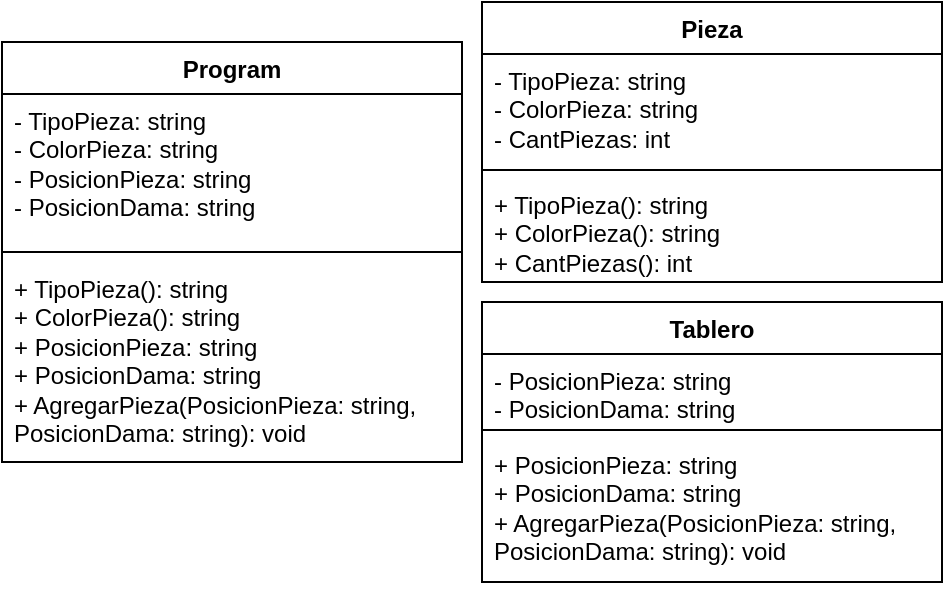 <mxfile version="24.3.1" type="onedrive">
  <diagram name="Página-1" id="Oa6dAda2oM2kyvpP0XiP">
    <mxGraphModel grid="1" page="1" gridSize="10" guides="1" tooltips="1" connect="1" arrows="1" fold="1" pageScale="1" pageWidth="827" pageHeight="1169" math="0" shadow="0">
      <root>
        <mxCell id="0" />
        <mxCell id="1" parent="0" />
        <mxCell id="MIvY2RKmO17FQtTJNGd5-2" value="Tablero" style="swimlane;fontStyle=1;align=center;verticalAlign=top;childLayout=stackLayout;horizontal=1;startSize=26;horizontalStack=0;resizeParent=1;resizeParentMax=0;resizeLast=0;collapsible=1;marginBottom=0;whiteSpace=wrap;html=1;" vertex="1" parent="1">
          <mxGeometry x="600" y="350" width="230" height="140" as="geometry" />
        </mxCell>
        <mxCell id="MIvY2RKmO17FQtTJNGd5-3" value="- PosicionPieza: string&lt;div&gt;- PosicionDama: string&lt;/div&gt;" style="text;strokeColor=none;fillColor=none;align=left;verticalAlign=top;spacingLeft=4;spacingRight=4;overflow=hidden;rotatable=0;points=[[0,0.5],[1,0.5]];portConstraint=eastwest;whiteSpace=wrap;html=1;" vertex="1" parent="MIvY2RKmO17FQtTJNGd5-2">
          <mxGeometry y="26" width="230" height="34" as="geometry" />
        </mxCell>
        <mxCell id="MIvY2RKmO17FQtTJNGd5-4" value="" style="line;strokeWidth=1;fillColor=none;align=left;verticalAlign=middle;spacingTop=-1;spacingLeft=3;spacingRight=3;rotatable=0;labelPosition=right;points=[];portConstraint=eastwest;strokeColor=inherit;" vertex="1" parent="MIvY2RKmO17FQtTJNGd5-2">
          <mxGeometry y="60" width="230" height="8" as="geometry" />
        </mxCell>
        <mxCell id="MIvY2RKmO17FQtTJNGd5-5" value="&lt;div&gt;+ PosicionPieza: string&lt;/div&gt;&lt;div&gt;+ PosicionDama: string&lt;/div&gt;+ AgregarPieza(PosicionPieza: string, PosicionDama: string): void" style="text;strokeColor=none;fillColor=none;align=left;verticalAlign=top;spacingLeft=4;spacingRight=4;overflow=hidden;rotatable=0;points=[[0,0.5],[1,0.5]];portConstraint=eastwest;whiteSpace=wrap;html=1;" vertex="1" parent="MIvY2RKmO17FQtTJNGd5-2">
          <mxGeometry y="68" width="230" height="72" as="geometry" />
        </mxCell>
        <mxCell id="MIvY2RKmO17FQtTJNGd5-6" value="Pieza" style="swimlane;fontStyle=1;align=center;verticalAlign=top;childLayout=stackLayout;horizontal=1;startSize=26;horizontalStack=0;resizeParent=1;resizeParentMax=0;resizeLast=0;collapsible=1;marginBottom=0;whiteSpace=wrap;html=1;" vertex="1" parent="1">
          <mxGeometry x="600" y="200" width="230" height="140" as="geometry" />
        </mxCell>
        <mxCell id="MIvY2RKmO17FQtTJNGd5-7" value="- TipoPieza: string&lt;div&gt;- ColorPieza: string&lt;/div&gt;&lt;div&gt;- CantPiezas: int&lt;/div&gt;" style="text;strokeColor=none;fillColor=none;align=left;verticalAlign=top;spacingLeft=4;spacingRight=4;overflow=hidden;rotatable=0;points=[[0,0.5],[1,0.5]];portConstraint=eastwest;whiteSpace=wrap;html=1;" vertex="1" parent="MIvY2RKmO17FQtTJNGd5-6">
          <mxGeometry y="26" width="230" height="54" as="geometry" />
        </mxCell>
        <mxCell id="MIvY2RKmO17FQtTJNGd5-8" value="" style="line;strokeWidth=1;fillColor=none;align=left;verticalAlign=middle;spacingTop=-1;spacingLeft=3;spacingRight=3;rotatable=0;labelPosition=right;points=[];portConstraint=eastwest;strokeColor=inherit;" vertex="1" parent="MIvY2RKmO17FQtTJNGd5-6">
          <mxGeometry y="80" width="230" height="8" as="geometry" />
        </mxCell>
        <mxCell id="MIvY2RKmO17FQtTJNGd5-9" value="+ TipoPieza(): string&lt;div&gt;+ ColorPieza(): string&lt;/div&gt;&lt;div&gt;+ CantPiezas(): int&lt;/div&gt;" style="text;strokeColor=none;fillColor=none;align=left;verticalAlign=top;spacingLeft=4;spacingRight=4;overflow=hidden;rotatable=0;points=[[0,0.5],[1,0.5]];portConstraint=eastwest;whiteSpace=wrap;html=1;" vertex="1" parent="MIvY2RKmO17FQtTJNGd5-6">
          <mxGeometry y="88" width="230" height="52" as="geometry" />
        </mxCell>
        <mxCell id="MIvY2RKmO17FQtTJNGd5-10" value="Program" style="swimlane;fontStyle=1;align=center;verticalAlign=top;childLayout=stackLayout;horizontal=1;startSize=26;horizontalStack=0;resizeParent=1;resizeParentMax=0;resizeLast=0;collapsible=1;marginBottom=0;whiteSpace=wrap;html=1;" vertex="1" parent="1">
          <mxGeometry x="360" y="220" width="230" height="210" as="geometry" />
        </mxCell>
        <mxCell id="MIvY2RKmO17FQtTJNGd5-11" value="- TipoPieza: string&lt;div&gt;- ColorPieza: string&lt;/div&gt;&lt;div&gt;- PosicionPieza: string&lt;/div&gt;&lt;div&gt;- PosicionDama: string&lt;/div&gt;" style="text;strokeColor=none;fillColor=none;align=left;verticalAlign=top;spacingLeft=4;spacingRight=4;overflow=hidden;rotatable=0;points=[[0,0.5],[1,0.5]];portConstraint=eastwest;whiteSpace=wrap;html=1;" vertex="1" parent="MIvY2RKmO17FQtTJNGd5-10">
          <mxGeometry y="26" width="230" height="74" as="geometry" />
        </mxCell>
        <mxCell id="MIvY2RKmO17FQtTJNGd5-12" value="" style="line;strokeWidth=1;fillColor=none;align=left;verticalAlign=middle;spacingTop=-1;spacingLeft=3;spacingRight=3;rotatable=0;labelPosition=right;points=[];portConstraint=eastwest;strokeColor=inherit;" vertex="1" parent="MIvY2RKmO17FQtTJNGd5-10">
          <mxGeometry y="100" width="230" height="10" as="geometry" />
        </mxCell>
        <mxCell id="MIvY2RKmO17FQtTJNGd5-13" value="+ TipoPieza(): string&lt;div&gt;+ ColorPieza(): string&lt;/div&gt;&lt;div&gt;+ PosicionPieza: string&lt;/div&gt;&lt;div&gt;+ PosicionDama: string&lt;/div&gt;&lt;div&gt;+ AgregarPieza(PosicionPieza: string, PosicionDama: string): void&lt;br&gt;&lt;div&gt;&lt;br&gt;&lt;/div&gt;&lt;/div&gt;" style="text;strokeColor=none;fillColor=none;align=left;verticalAlign=top;spacingLeft=4;spacingRight=4;overflow=hidden;rotatable=0;points=[[0,0.5],[1,0.5]];portConstraint=eastwest;whiteSpace=wrap;html=1;" vertex="1" parent="MIvY2RKmO17FQtTJNGd5-10">
          <mxGeometry y="110" width="230" height="100" as="geometry" />
        </mxCell>
      </root>
    </mxGraphModel>
  </diagram>
</mxfile>
